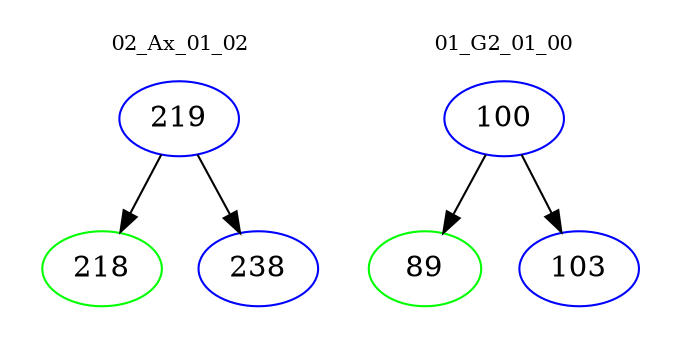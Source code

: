 digraph{
subgraph cluster_0 {
color = white
label = "02_Ax_01_02";
fontsize=10;
T0_219 [label="219", color="blue"]
T0_219 -> T0_218 [color="black"]
T0_218 [label="218", color="green"]
T0_219 -> T0_238 [color="black"]
T0_238 [label="238", color="blue"]
}
subgraph cluster_1 {
color = white
label = "01_G2_01_00";
fontsize=10;
T1_100 [label="100", color="blue"]
T1_100 -> T1_89 [color="black"]
T1_89 [label="89", color="green"]
T1_100 -> T1_103 [color="black"]
T1_103 [label="103", color="blue"]
}
}
